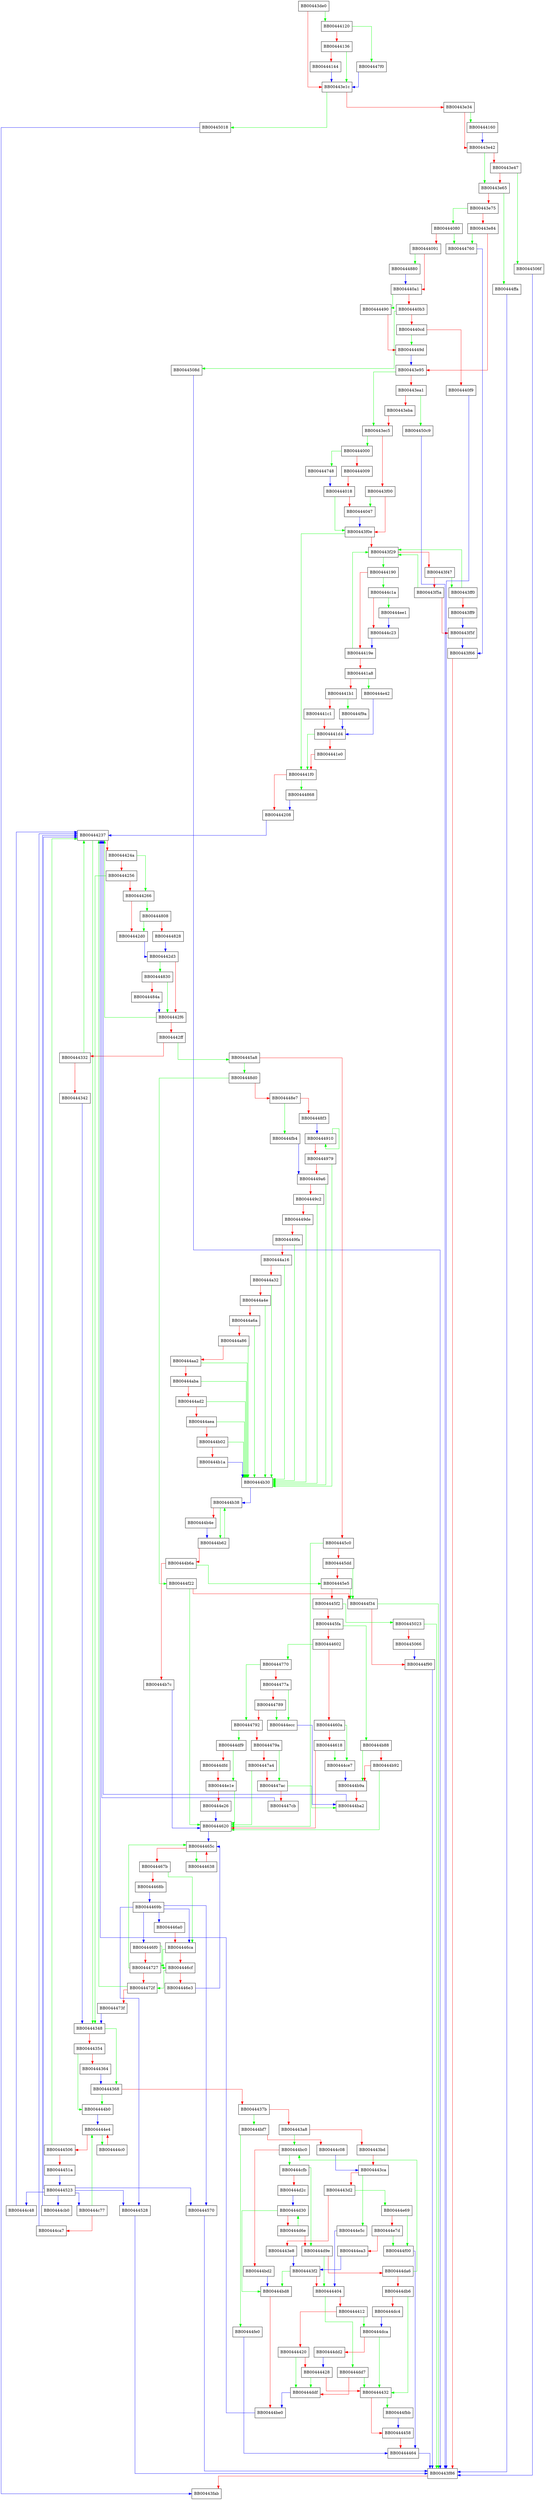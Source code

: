 digraph sv_body {
  node [shape="box"];
  graph [splines=ortho];
  BB00443de0 -> BB00444120 [color="green"];
  BB00443de0 -> BB00443e1c [color="red"];
  BB00443e1c -> BB00445018 [color="green"];
  BB00443e1c -> BB00443e34 [color="red"];
  BB00443e34 -> BB00444160 [color="green"];
  BB00443e34 -> BB00443e42 [color="red"];
  BB00443e42 -> BB00443e65 [color="green"];
  BB00443e42 -> BB00443e47 [color="red"];
  BB00443e47 -> BB0044506f [color="green"];
  BB00443e47 -> BB00443e65 [color="red"];
  BB00443e65 -> BB00444ffa [color="green"];
  BB00443e65 -> BB00443e75 [color="red"];
  BB00443e75 -> BB00444080 [color="green"];
  BB00443e75 -> BB00443e84 [color="red"];
  BB00443e84 -> BB00444760 [color="green"];
  BB00443e84 -> BB00443e95 [color="red"];
  BB00443e95 -> BB00443ec5 [color="green"];
  BB00443e95 -> BB00443ea1 [color="red"];
  BB00443ea1 -> BB004450c9 [color="green"];
  BB00443ea1 -> BB00443eba [color="red"];
  BB00443eba -> BB00443ec5 [color="red"];
  BB00443ec5 -> BB00444000 [color="green"];
  BB00443ec5 -> BB00443f00 [color="red"];
  BB00443f00 -> BB00444047 [color="green"];
  BB00443f00 -> BB00443f0e [color="red"];
  BB00443f0e -> BB004441f0 [color="green"];
  BB00443f0e -> BB00443f29 [color="red"];
  BB00443f29 -> BB00444190 [color="green"];
  BB00443f29 -> BB00443f47 [color="red"];
  BB00443f47 -> BB00443ff0 [color="green"];
  BB00443f47 -> BB00443f5a [color="red"];
  BB00443f5a -> BB00443f29 [color="green"];
  BB00443f5a -> BB00443f5f [color="red"];
  BB00443f5f -> BB00443f66 [color="blue"];
  BB00443f66 -> BB00443f86 [color="red"];
  BB00443f86 -> BB00443fab [color="red"];
  BB00443ff0 -> BB00443f29 [color="green"];
  BB00443ff0 -> BB00443ff9 [color="red"];
  BB00443ff9 -> BB00443f5f [color="blue"];
  BB00444000 -> BB00444748 [color="green"];
  BB00444000 -> BB00444009 [color="red"];
  BB00444009 -> BB00444018 [color="red"];
  BB00444018 -> BB00443f0e [color="green"];
  BB00444018 -> BB00444047 [color="red"];
  BB00444047 -> BB00443f0e [color="blue"];
  BB00444080 -> BB00444760 [color="green"];
  BB00444080 -> BB00444091 [color="red"];
  BB00444091 -> BB00444880 [color="green"];
  BB00444091 -> BB004440a1 [color="red"];
  BB004440a1 -> BB00444490 [color="green"];
  BB004440a1 -> BB004440b3 [color="red"];
  BB004440b3 -> BB0044508d [color="green"];
  BB004440b3 -> BB004440cd [color="red"];
  BB004440cd -> BB0044449d [color="green"];
  BB004440cd -> BB004440f9 [color="red"];
  BB004440f9 -> BB00443f86 [color="blue"];
  BB00444120 -> BB004447f0 [color="green"];
  BB00444120 -> BB00444136 [color="red"];
  BB00444136 -> BB00443e1c [color="green"];
  BB00444136 -> BB00444144 [color="red"];
  BB00444144 -> BB00443e1c [color="blue"];
  BB00444160 -> BB00443e42 [color="blue"];
  BB00444190 -> BB00444c1a [color="green"];
  BB00444190 -> BB0044419e [color="red"];
  BB0044419e -> BB00443f29 [color="green"];
  BB0044419e -> BB004441a8 [color="red"];
  BB004441a8 -> BB00444e42 [color="green"];
  BB004441a8 -> BB004441b1 [color="red"];
  BB004441b1 -> BB00444f9a [color="green"];
  BB004441b1 -> BB004441c1 [color="red"];
  BB004441c1 -> BB004441d4 [color="red"];
  BB004441d4 -> BB004441f0 [color="green"];
  BB004441d4 -> BB004441e0 [color="red"];
  BB004441e0 -> BB004441f0 [color="red"];
  BB004441f0 -> BB00444868 [color="green"];
  BB004441f0 -> BB00444208 [color="red"];
  BB00444208 -> BB00444237 [color="blue"];
  BB00444237 -> BB00444348 [color="green"];
  BB00444237 -> BB0044424a [color="red"];
  BB0044424a -> BB00444266 [color="green"];
  BB0044424a -> BB00444256 [color="red"];
  BB00444256 -> BB00444348 [color="green"];
  BB00444256 -> BB00444266 [color="red"];
  BB00444266 -> BB00444808 [color="green"];
  BB00444266 -> BB004442d0 [color="red"];
  BB004442d0 -> BB004442d3 [color="blue"];
  BB004442d3 -> BB00444830 [color="green"];
  BB004442d3 -> BB004442f6 [color="red"];
  BB004442f6 -> BB00444237 [color="green"];
  BB004442f6 -> BB004442ff [color="red"];
  BB004442ff -> BB004445a8 [color="green"];
  BB004442ff -> BB00444332 [color="red"];
  BB00444332 -> BB00444237 [color="green"];
  BB00444332 -> BB00444342 [color="red"];
  BB00444342 -> BB00444348 [color="blue"];
  BB00444348 -> BB00444368 [color="green"];
  BB00444348 -> BB00444354 [color="red"];
  BB00444354 -> BB004444b0 [color="green"];
  BB00444354 -> BB00444364 [color="red"];
  BB00444364 -> BB00444368 [color="blue"];
  BB00444368 -> BB004444b0 [color="green"];
  BB00444368 -> BB0044437b [color="red"];
  BB0044437b -> BB00444bf7 [color="green"];
  BB0044437b -> BB004443a8 [color="red"];
  BB004443a8 -> BB00444bc0 [color="green"];
  BB004443a8 -> BB004443bd [color="red"];
  BB004443bd -> BB004443ca [color="red"];
  BB004443ca -> BB00444e5c [color="green"];
  BB004443ca -> BB004443d2 [color="red"];
  BB004443d2 -> BB00444e69 [color="green"];
  BB004443d2 -> BB004443e8 [color="red"];
  BB004443e8 -> BB004443f2 [color="blue"];
  BB004443f2 -> BB00444bd8 [color="green"];
  BB004443f2 -> BB00444404 [color="red"];
  BB00444404 -> BB00444dd7 [color="green"];
  BB00444404 -> BB00444412 [color="red"];
  BB00444412 -> BB00444dca [color="green"];
  BB00444412 -> BB00444420 [color="red"];
  BB00444420 -> BB00444ddf [color="green"];
  BB00444420 -> BB00444428 [color="red"];
  BB00444428 -> BB00444ddf [color="green"];
  BB00444428 -> BB00444432 [color="red"];
  BB00444432 -> BB00444fbb [color="green"];
  BB00444432 -> BB00444458 [color="red"];
  BB00444458 -> BB00444464 [color="red"];
  BB00444464 -> BB00443f86 [color="blue"];
  BB00444490 -> BB0044449d [color="red"];
  BB0044449d -> BB00443e95 [color="blue"];
  BB004444b0 -> BB004444e4 [color="blue"];
  BB004444c0 -> BB004444e4 [color="red"];
  BB004444e4 -> BB004444c0 [color="green"];
  BB004444e4 -> BB00444506 [color="red"];
  BB00444506 -> BB00444237 [color="green"];
  BB00444506 -> BB0044451a [color="red"];
  BB0044451a -> BB00444523 [color="blue"];
  BB00444523 -> BB00444c77 [color="blue"];
  BB00444523 -> BB00444528 [color="blue"];
  BB00444523 -> BB00444c48 [color="blue"];
  BB00444523 -> BB00444237 [color="blue"];
  BB00444523 -> BB00444570 [color="blue"];
  BB00444523 -> BB00444cb0 [color="blue"];
  BB00444528 -> BB00443f86 [color="blue"];
  BB00444570 -> BB00443f86 [color="blue"];
  BB004445a8 -> BB004448d0 [color="green"];
  BB004445a8 -> BB004445c0 [color="red"];
  BB004445c0 -> BB00444620 [color="green"];
  BB004445c0 -> BB004445dd [color="red"];
  BB004445dd -> BB00444f34 [color="green"];
  BB004445dd -> BB004445e5 [color="red"];
  BB004445e5 -> BB00444f34 [color="green"];
  BB004445e5 -> BB004445f2 [color="red"];
  BB004445f2 -> BB00445023 [color="green"];
  BB004445f2 -> BB004445fa [color="red"];
  BB004445fa -> BB00444b88 [color="green"];
  BB004445fa -> BB00444602 [color="red"];
  BB00444602 -> BB00444770 [color="green"];
  BB00444602 -> BB0044460a [color="red"];
  BB0044460a -> BB00444ce7 [color="green"];
  BB0044460a -> BB00444618 [color="red"];
  BB00444618 -> BB00444ce7 [color="green"];
  BB00444618 -> BB00444620 [color="red"];
  BB00444620 -> BB0044465c [color="blue"];
  BB00444638 -> BB0044465c [color="red"];
  BB0044465c -> BB00444638 [color="green"];
  BB0044465c -> BB0044467b [color="red"];
  BB0044467b -> BB004446ca [color="green"];
  BB0044467b -> BB0044468b [color="red"];
  BB0044468b -> BB0044469b [color="blue"];
  BB0044469b -> BB004446ca [color="blue"];
  BB0044469b -> BB00444528 [color="blue"];
  BB0044469b -> BB004446a0 [color="blue"];
  BB0044469b -> BB00444570 [color="blue"];
  BB0044469b -> BB004446f0 [color="blue"];
  BB004446a0 -> BB004446ca [color="red"];
  BB004446ca -> BB00444727 [color="green"];
  BB004446ca -> BB004446cf [color="red"];
  BB004446cf -> BB0044472f [color="green"];
  BB004446cf -> BB004446e3 [color="red"];
  BB004446e3 -> BB0044465c [color="blue"];
  BB004446f0 -> BB004446cf [color="green"];
  BB004446f0 -> BB00444727 [color="red"];
  BB00444727 -> BB0044465c [color="green"];
  BB00444727 -> BB0044472f [color="red"];
  BB0044472f -> BB00444237 [color="green"];
  BB0044472f -> BB0044473f [color="red"];
  BB0044473f -> BB00444348 [color="blue"];
  BB00444748 -> BB00444018 [color="blue"];
  BB00444760 -> BB00443f66 [color="blue"];
  BB00444770 -> BB00444792 [color="green"];
  BB00444770 -> BB0044477a [color="red"];
  BB0044477a -> BB00444ecc [color="green"];
  BB0044477a -> BB00444789 [color="red"];
  BB00444789 -> BB00444ecc [color="green"];
  BB00444789 -> BB00444792 [color="red"];
  BB00444792 -> BB00444df9 [color="green"];
  BB00444792 -> BB0044479a [color="red"];
  BB0044479a -> BB004447ac [color="green"];
  BB0044479a -> BB004447a4 [color="red"];
  BB004447a4 -> BB00444620 [color="green"];
  BB004447a4 -> BB004447ac [color="red"];
  BB004447ac -> BB00444ba2 [color="green"];
  BB004447ac -> BB004447cb [color="red"];
  BB004447cb -> BB00444237 [color="blue"];
  BB004447f0 -> BB00443e1c [color="blue"];
  BB00444808 -> BB004442d0 [color="green"];
  BB00444808 -> BB00444828 [color="red"];
  BB00444828 -> BB004442d3 [color="blue"];
  BB00444830 -> BB004442f6 [color="green"];
  BB00444830 -> BB0044484a [color="red"];
  BB0044484a -> BB004442f6 [color="blue"];
  BB00444868 -> BB00444208 [color="blue"];
  BB00444880 -> BB004440a1 [color="blue"];
  BB004448d0 -> BB00444f22 [color="green"];
  BB004448d0 -> BB004448e7 [color="red"];
  BB004448e7 -> BB00444fb4 [color="green"];
  BB004448e7 -> BB004448f3 [color="red"];
  BB004448f3 -> BB00444910 [color="blue"];
  BB00444910 -> BB00444910 [color="green"];
  BB00444910 -> BB00444979 [color="red"];
  BB00444979 -> BB00444b30 [color="green"];
  BB00444979 -> BB004449a6 [color="red"];
  BB004449a6 -> BB00444b30 [color="green"];
  BB004449a6 -> BB004449c2 [color="red"];
  BB004449c2 -> BB00444b30 [color="green"];
  BB004449c2 -> BB004449de [color="red"];
  BB004449de -> BB00444b30 [color="green"];
  BB004449de -> BB004449fa [color="red"];
  BB004449fa -> BB00444b30 [color="green"];
  BB004449fa -> BB00444a16 [color="red"];
  BB00444a16 -> BB00444b30 [color="green"];
  BB00444a16 -> BB00444a32 [color="red"];
  BB00444a32 -> BB00444b30 [color="green"];
  BB00444a32 -> BB00444a4e [color="red"];
  BB00444a4e -> BB00444b30 [color="green"];
  BB00444a4e -> BB00444a6a [color="red"];
  BB00444a6a -> BB00444b30 [color="green"];
  BB00444a6a -> BB00444a86 [color="red"];
  BB00444a86 -> BB00444b30 [color="green"];
  BB00444a86 -> BB00444aa2 [color="red"];
  BB00444aa2 -> BB00444b30 [color="green"];
  BB00444aa2 -> BB00444aba [color="red"];
  BB00444aba -> BB00444b30 [color="green"];
  BB00444aba -> BB00444ad2 [color="red"];
  BB00444ad2 -> BB00444b30 [color="green"];
  BB00444ad2 -> BB00444aea [color="red"];
  BB00444aea -> BB00444b30 [color="green"];
  BB00444aea -> BB00444b02 [color="red"];
  BB00444b02 -> BB00444b30 [color="green"];
  BB00444b02 -> BB00444b1a [color="red"];
  BB00444b1a -> BB00444b30 [color="blue"];
  BB00444b30 -> BB00444b38 [color="blue"];
  BB00444b38 -> BB00444b62 [color="green"];
  BB00444b38 -> BB00444b4e [color="red"];
  BB00444b4e -> BB00444b62 [color="blue"];
  BB00444b62 -> BB00444b38 [color="green"];
  BB00444b62 -> BB00444b6a [color="red"];
  BB00444b6a -> BB004445e5 [color="green"];
  BB00444b6a -> BB00444b7c [color="red"];
  BB00444b7c -> BB00444620 [color="blue"];
  BB00444b88 -> BB00444b9a [color="green"];
  BB00444b88 -> BB00444b92 [color="red"];
  BB00444b92 -> BB00444620 [color="green"];
  BB00444b92 -> BB00444b9a [color="red"];
  BB00444b9a -> BB00444ba2 [color="red"];
  BB00444ba2 -> BB00444237 [color="blue"];
  BB00444bc0 -> BB00444cfb [color="green"];
  BB00444bc0 -> BB00444bd2 [color="red"];
  BB00444bd2 -> BB00444bd8 [color="blue"];
  BB00444bd8 -> BB00444be0 [color="red"];
  BB00444be0 -> BB00444237 [color="blue"];
  BB00444bf7 -> BB00444fe0 [color="green"];
  BB00444bf7 -> BB00444c08 [color="red"];
  BB00444c08 -> BB004443ca [color="blue"];
  BB00444c1a -> BB00444ee1 [color="green"];
  BB00444c1a -> BB00444c23 [color="red"];
  BB00444c23 -> BB0044419e [color="blue"];
  BB00444c48 -> BB00444237 [color="blue"];
  BB00444c77 -> BB004444e4 [color="green"];
  BB00444c77 -> BB00444ca7 [color="red"];
  BB00444ca7 -> BB00444237 [color="blue"];
  BB00444cb0 -> BB00444237 [color="blue"];
  BB00444ce7 -> BB00444b9a [color="blue"];
  BB00444cfb -> BB00444d9e [color="green"];
  BB00444cfb -> BB00444d2c [color="red"];
  BB00444d2c -> BB00444d30 [color="blue"];
  BB00444d30 -> BB00444bd8 [color="green"];
  BB00444d30 -> BB00444d6e [color="red"];
  BB00444d6e -> BB00444d30 [color="green"];
  BB00444d6e -> BB00444d9e [color="red"];
  BB00444d9e -> BB00444404 [color="green"];
  BB00444d9e -> BB00444da6 [color="red"];
  BB00444da6 -> BB00444bc0 [color="green"];
  BB00444da6 -> BB00444db6 [color="red"];
  BB00444db6 -> BB00444432 [color="green"];
  BB00444db6 -> BB00444dc4 [color="red"];
  BB00444dc4 -> BB00444dca [color="blue"];
  BB00444dca -> BB00444432 [color="green"];
  BB00444dca -> BB00444dd2 [color="red"];
  BB00444dd2 -> BB00444428 [color="blue"];
  BB00444dd7 -> BB00444432 [color="green"];
  BB00444dd7 -> BB00444ddf [color="red"];
  BB00444ddf -> BB00444be0 [color="blue"];
  BB00444df9 -> BB00444e1e [color="green"];
  BB00444df9 -> BB00444dfd [color="red"];
  BB00444dfd -> BB00444e1e [color="red"];
  BB00444e1e -> BB00444620 [color="green"];
  BB00444e1e -> BB00444e26 [color="red"];
  BB00444e26 -> BB00444620 [color="blue"];
  BB00444e42 -> BB004441d4 [color="blue"];
  BB00444e5c -> BB00444404 [color="blue"];
  BB00444e69 -> BB00444f00 [color="green"];
  BB00444e69 -> BB00444e7d [color="red"];
  BB00444e7d -> BB00444f00 [color="green"];
  BB00444e7d -> BB00444ea3 [color="red"];
  BB00444ea3 -> BB004443f2 [color="blue"];
  BB00444ecc -> BB00444ba2 [color="blue"];
  BB00444ee1 -> BB00444c23 [color="blue"];
  BB00444f00 -> BB00444464 [color="blue"];
  BB00444f22 -> BB00444620 [color="green"];
  BB00444f22 -> BB00444f34 [color="red"];
  BB00444f34 -> BB00443f86 [color="green"];
  BB00444f34 -> BB00444f90 [color="red"];
  BB00444f90 -> BB00443f86 [color="blue"];
  BB00444f9a -> BB004441d4 [color="blue"];
  BB00444fb4 -> BB004449a6 [color="blue"];
  BB00444fbb -> BB00444458 [color="blue"];
  BB00444fe0 -> BB00444464 [color="blue"];
  BB00444ffa -> BB00443f86 [color="blue"];
  BB00445018 -> BB00443fab [color="blue"];
  BB00445023 -> BB00443f86 [color="green"];
  BB00445023 -> BB00445066 [color="red"];
  BB00445066 -> BB00444f90 [color="blue"];
  BB0044506f -> BB00443f86 [color="blue"];
  BB0044508d -> BB00443f86 [color="blue"];
  BB004450c9 -> BB00443f86 [color="blue"];
}